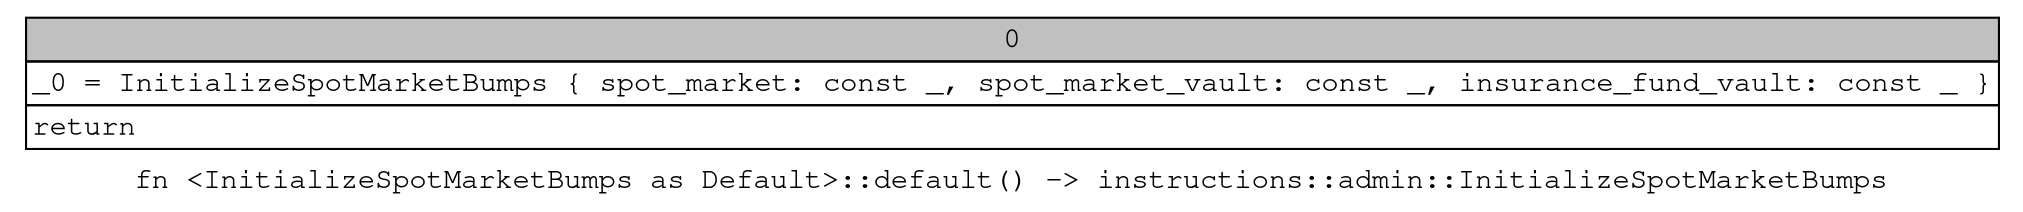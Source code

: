 digraph Mir_0_5808 {
    graph [fontname="Courier, monospace"];
    node [fontname="Courier, monospace"];
    edge [fontname="Courier, monospace"];
    label=<fn &lt;InitializeSpotMarketBumps as Default&gt;::default() -&gt; instructions::admin::InitializeSpotMarketBumps<br align="left"/>>;
    bb0__0_5808 [shape="none", label=<<table border="0" cellborder="1" cellspacing="0"><tr><td bgcolor="gray" align="center" colspan="1">0</td></tr><tr><td align="left" balign="left">_0 = InitializeSpotMarketBumps { spot_market: const _, spot_market_vault: const _, insurance_fund_vault: const _ }<br/></td></tr><tr><td align="left">return</td></tr></table>>];
}
